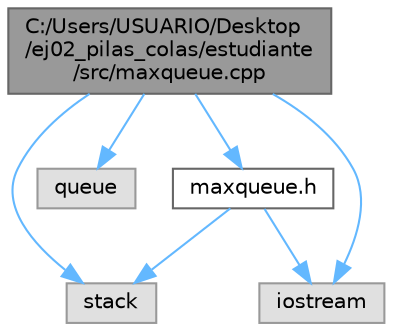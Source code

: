 digraph "C:/Users/USUARIO/Desktop/ej02_pilas_colas/estudiante/src/maxqueue.cpp"
{
 // LATEX_PDF_SIZE
  bgcolor="transparent";
  edge [fontname=Helvetica,fontsize=10,labelfontname=Helvetica,labelfontsize=10];
  node [fontname=Helvetica,fontsize=10,shape=box,height=0.2,width=0.4];
  Node1 [label="C:/Users/USUARIO/Desktop\l/ej02_pilas_colas/estudiante\l/src/maxqueue.cpp",height=0.2,width=0.4,color="gray40", fillcolor="grey60", style="filled", fontcolor="black",tooltip="Archivo de implementación del TDA MaxQueue."];
  Node1 -> Node2 [color="steelblue1",style="solid"];
  Node2 [label="stack",height=0.2,width=0.4,color="grey60", fillcolor="#E0E0E0", style="filled",tooltip=" "];
  Node1 -> Node3 [color="steelblue1",style="solid"];
  Node3 [label="queue",height=0.2,width=0.4,color="grey60", fillcolor="#E0E0E0", style="filled",tooltip=" "];
  Node1 -> Node4 [color="steelblue1",style="solid"];
  Node4 [label="iostream",height=0.2,width=0.4,color="grey60", fillcolor="#E0E0E0", style="filled",tooltip=" "];
  Node1 -> Node5 [color="steelblue1",style="solid"];
  Node5 [label="maxqueue.h",height=0.2,width=0.4,color="grey40", fillcolor="white", style="filled",URL="$maxqueue_8h.html",tooltip="Archivo de especificación del TDA MaxQueue."];
  Node5 -> Node4 [color="steelblue1",style="solid"];
  Node5 -> Node2 [color="steelblue1",style="solid"];
}
